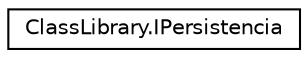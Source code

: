 digraph "Graphical Class Hierarchy"
{
 // INTERACTIVE_SVG=YES
 // LATEX_PDF_SIZE
  edge [fontname="Helvetica",fontsize="10",labelfontname="Helvetica",labelfontsize="10"];
  node [fontname="Helvetica",fontsize="10",shape=record];
  rankdir="LR";
  Node0 [label="ClassLibrary.IPersistencia",height=0.2,width=0.4,color="black", fillcolor="white", style="filled",URL="$interfaceClassLibrary_1_1IPersistencia.html",tooltip="Esta es la interface de percisitencia de la aplicacion. su funcion es guardar y recuperar los datos d..."];
}
